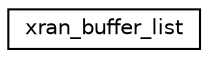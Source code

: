 digraph "Graphical Class Hierarchy"
{
 // LATEX_PDF_SIZE
  edge [fontname="Helvetica",fontsize="10",labelfontname="Helvetica",labelfontsize="10"];
  node [fontname="Helvetica",fontsize="10",shape=record];
  rankdir="LR";
  Node0 [label="xran_buffer_list",height=0.2,width=0.4,color="black", fillcolor="white", style="filled",URL="$structxran__buffer__list.html",tooltip=" "];
}
